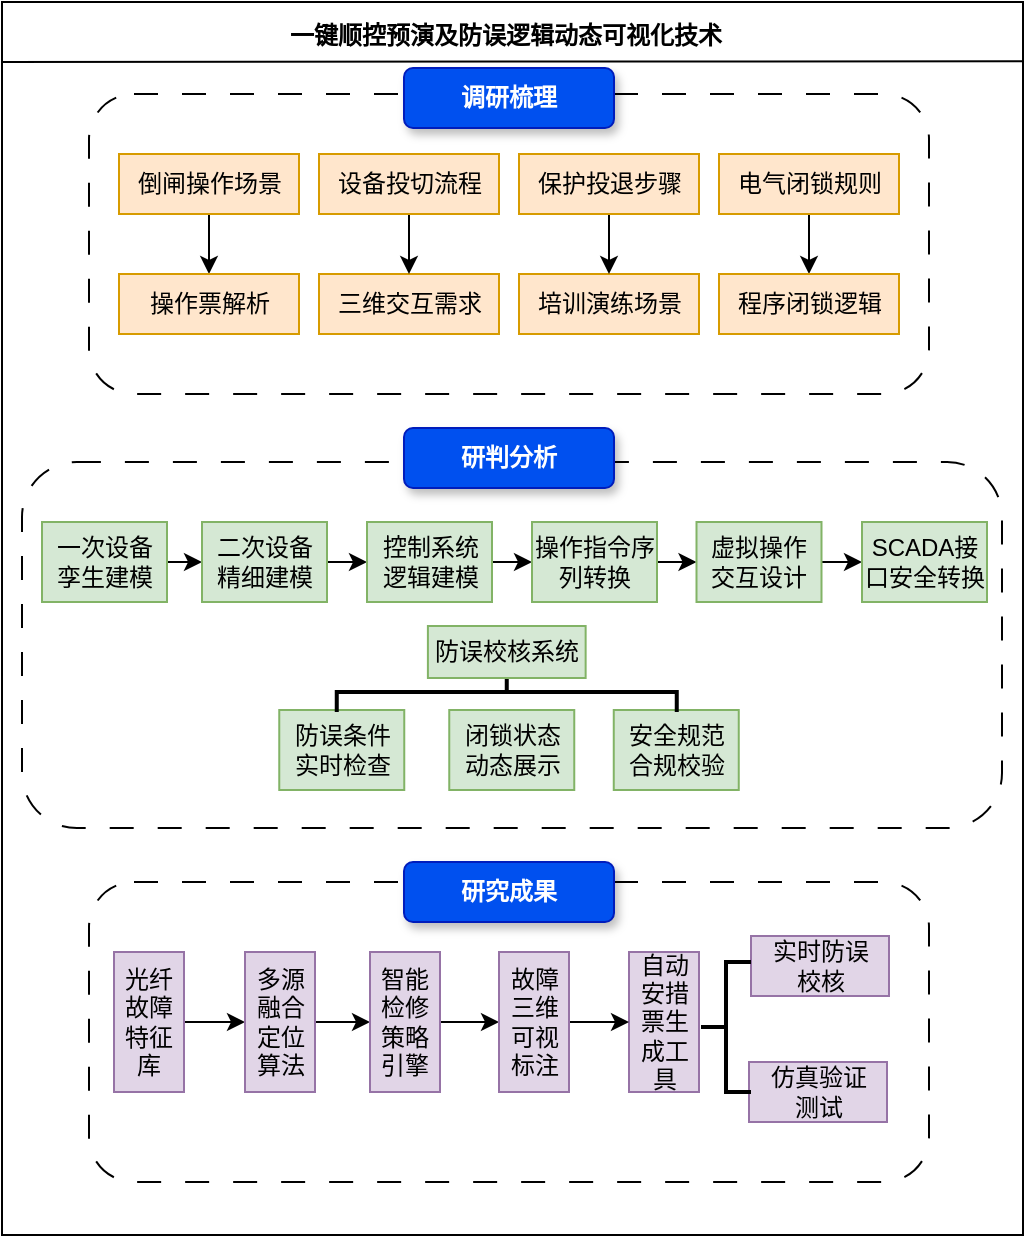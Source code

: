 <mxfile version="28.0.7">
  <diagram name="第 1 页" id="3w9d_UjZPPkOWbBjlBa-">
    <mxGraphModel dx="1161" dy="766" grid="1" gridSize="10" guides="1" tooltips="1" connect="1" arrows="1" fold="1" page="1" pageScale="1" pageWidth="827" pageHeight="1169" math="0" shadow="0">
      <root>
        <mxCell id="0" />
        <mxCell id="1" parent="0" />
        <mxCell id="fd8dLlf863vhwkd32KcG-1" value="" style="rounded=0;whiteSpace=wrap;html=1;rotation=90;glass=0;" parent="1" vertex="1">
          <mxGeometry x="37" y="100" width="616.5" height="510.5" as="geometry" />
        </mxCell>
        <mxCell id="fd8dLlf863vhwkd32KcG-2" value="" style="endArrow=none;html=1;rounded=0;entryX=0.048;entryY=-0.001;entryDx=0;entryDy=0;entryPerimeter=0;" parent="1" target="fd8dLlf863vhwkd32KcG-1" edge="1">
          <mxGeometry width="50" height="50" relative="1" as="geometry">
            <mxPoint x="90" y="77" as="sourcePoint" />
            <mxPoint x="530" y="77" as="targetPoint" />
          </mxGeometry>
        </mxCell>
        <mxCell id="fd8dLlf863vhwkd32KcG-3" value="&lt;b&gt;一键顺控预演及防误逻辑动态可视化技术&lt;/b&gt;" style="text;whiteSpace=wrap;html=1;" parent="1" vertex="1">
          <mxGeometry x="231.5" y="50" width="224" height="30" as="geometry" />
        </mxCell>
        <mxCell id="fd8dLlf863vhwkd32KcG-4" value="" style="rounded=1;whiteSpace=wrap;html=1;dashed=1;dashPattern=12 12;" parent="1" vertex="1">
          <mxGeometry x="133.5" y="93" width="420" height="150" as="geometry" />
        </mxCell>
        <mxCell id="fd8dLlf863vhwkd32KcG-5" value="&lt;b&gt;调研梳理&lt;/b&gt;" style="whiteSpace=wrap;html=1;rounded=1;glass=0;fillColor=#0050ef;fontColor=#ffffff;strokeColor=#001DBC;shadow=1;gradientColor=none;" parent="1" vertex="1">
          <mxGeometry x="291" y="80" width="105" height="30" as="geometry" />
        </mxCell>
        <mxCell id="fd8dLlf863vhwkd32KcG-6" style="edgeStyle=orthogonalEdgeStyle;rounded=0;orthogonalLoop=1;jettySize=auto;html=1;exitX=0.5;exitY=1;exitDx=0;exitDy=0;entryX=0.5;entryY=0;entryDx=0;entryDy=0;" parent="1" source="fd8dLlf863vhwkd32KcG-7" target="fd8dLlf863vhwkd32KcG-10" edge="1">
          <mxGeometry relative="1" as="geometry" />
        </mxCell>
        <mxCell id="fd8dLlf863vhwkd32KcG-7" value="倒闸操作场景" style="rounded=0;whiteSpace=wrap;html=1;fillColor=#ffe6cc;strokeColor=#d79b00;" parent="1" vertex="1">
          <mxGeometry x="148.5" y="123" width="90" height="30" as="geometry" />
        </mxCell>
        <mxCell id="fd8dLlf863vhwkd32KcG-8" value="培训演练场景" style="rounded=0;whiteSpace=wrap;html=1;fillColor=#ffe6cc;strokeColor=#d79b00;" parent="1" vertex="1">
          <mxGeometry x="348.5" y="183" width="90" height="30" as="geometry" />
        </mxCell>
        <mxCell id="fd8dLlf863vhwkd32KcG-9" value="三维交互需求" style="rounded=0;whiteSpace=wrap;html=1;fillColor=#ffe6cc;strokeColor=#d79b00;" parent="1" vertex="1">
          <mxGeometry x="248.5" y="183" width="90" height="30" as="geometry" />
        </mxCell>
        <mxCell id="fd8dLlf863vhwkd32KcG-10" value="操作票解析" style="rounded=0;whiteSpace=wrap;html=1;fillColor=#ffe6cc;strokeColor=#d79b00;" parent="1" vertex="1">
          <mxGeometry x="148.5" y="183" width="90" height="30" as="geometry" />
        </mxCell>
        <mxCell id="fd8dLlf863vhwkd32KcG-11" style="edgeStyle=orthogonalEdgeStyle;rounded=0;orthogonalLoop=1;jettySize=auto;html=1;exitX=0.5;exitY=1;exitDx=0;exitDy=0;entryX=0.5;entryY=0;entryDx=0;entryDy=0;" parent="1" source="fd8dLlf863vhwkd32KcG-12" target="fd8dLlf863vhwkd32KcG-9" edge="1">
          <mxGeometry relative="1" as="geometry" />
        </mxCell>
        <mxCell id="fd8dLlf863vhwkd32KcG-12" value="设备投切流程" style="rounded=0;whiteSpace=wrap;html=1;fillColor=#ffe6cc;strokeColor=#d79b00;" parent="1" vertex="1">
          <mxGeometry x="248.5" y="123" width="90" height="30" as="geometry" />
        </mxCell>
        <mxCell id="fd8dLlf863vhwkd32KcG-13" style="edgeStyle=orthogonalEdgeStyle;rounded=0;orthogonalLoop=1;jettySize=auto;html=1;exitX=0.5;exitY=1;exitDx=0;exitDy=0;entryX=0.5;entryY=0;entryDx=0;entryDy=0;" parent="1" source="fd8dLlf863vhwkd32KcG-14" target="fd8dLlf863vhwkd32KcG-8" edge="1">
          <mxGeometry relative="1" as="geometry" />
        </mxCell>
        <mxCell id="fd8dLlf863vhwkd32KcG-14" value="保护投退步骤" style="rounded=0;whiteSpace=wrap;html=1;fillColor=#ffe6cc;strokeColor=#d79b00;" parent="1" vertex="1">
          <mxGeometry x="348.5" y="123" width="90" height="30" as="geometry" />
        </mxCell>
        <mxCell id="fd8dLlf863vhwkd32KcG-15" style="edgeStyle=orthogonalEdgeStyle;rounded=0;orthogonalLoop=1;jettySize=auto;html=1;exitX=0.5;exitY=1;exitDx=0;exitDy=0;entryX=0.5;entryY=0;entryDx=0;entryDy=0;" parent="1" source="fd8dLlf863vhwkd32KcG-16" target="fd8dLlf863vhwkd32KcG-17" edge="1">
          <mxGeometry relative="1" as="geometry" />
        </mxCell>
        <mxCell id="fd8dLlf863vhwkd32KcG-16" value="电气闭锁规则" style="rounded=0;whiteSpace=wrap;html=1;fillColor=#ffe6cc;strokeColor=#d79b00;" parent="1" vertex="1">
          <mxGeometry x="448.5" y="123" width="90" height="30" as="geometry" />
        </mxCell>
        <mxCell id="fd8dLlf863vhwkd32KcG-17" value="程序闭锁逻辑" style="rounded=0;whiteSpace=wrap;html=1;fillColor=#ffe6cc;strokeColor=#d79b00;" parent="1" vertex="1">
          <mxGeometry x="448.5" y="183" width="90" height="30" as="geometry" />
        </mxCell>
        <mxCell id="fd8dLlf863vhwkd32KcG-18" value="" style="rounded=1;whiteSpace=wrap;html=1;dashed=1;dashPattern=12 12;" parent="1" vertex="1">
          <mxGeometry x="100" y="277" width="490" height="183" as="geometry" />
        </mxCell>
        <mxCell id="fd8dLlf863vhwkd32KcG-19" value="&lt;b&gt;研判分析&lt;/b&gt;" style="whiteSpace=wrap;html=1;rounded=1;glass=0;fillColor=#0050ef;fontColor=#ffffff;strokeColor=#001DBC;shadow=1;gradientColor=none;" parent="1" vertex="1">
          <mxGeometry x="291" y="260" width="105" height="30" as="geometry" />
        </mxCell>
        <mxCell id="fd8dLlf863vhwkd32KcG-49" style="edgeStyle=orthogonalEdgeStyle;rounded=0;orthogonalLoop=1;jettySize=auto;html=1;exitX=1;exitY=0.5;exitDx=0;exitDy=0;entryX=0;entryY=0.5;entryDx=0;entryDy=0;" parent="1" source="fd8dLlf863vhwkd32KcG-21" target="fd8dLlf863vhwkd32KcG-23" edge="1">
          <mxGeometry relative="1" as="geometry" />
        </mxCell>
        <mxCell id="fd8dLlf863vhwkd32KcG-21" value="&lt;div&gt;一次设备&lt;/div&gt;&lt;div&gt;孪生建模&lt;/div&gt;" style="rounded=0;whiteSpace=wrap;html=1;fillColor=#d5e8d4;strokeColor=#82b366;" parent="1" vertex="1">
          <mxGeometry x="110" y="307" width="62.5" height="40" as="geometry" />
        </mxCell>
        <mxCell id="fd8dLlf863vhwkd32KcG-22" style="edgeStyle=orthogonalEdgeStyle;rounded=0;orthogonalLoop=1;jettySize=auto;html=1;exitX=1;exitY=0.5;exitDx=0;exitDy=0;entryX=0;entryY=0.5;entryDx=0;entryDy=0;" parent="1" source="fd8dLlf863vhwkd32KcG-23" target="fd8dLlf863vhwkd32KcG-26" edge="1">
          <mxGeometry relative="1" as="geometry" />
        </mxCell>
        <mxCell id="fd8dLlf863vhwkd32KcG-23" value="&lt;div&gt;二次设备&lt;/div&gt;&lt;div&gt;精细建模&lt;/div&gt;" style="rounded=0;whiteSpace=wrap;html=1;fillColor=#d5e8d4;strokeColor=#82b366;" parent="1" vertex="1">
          <mxGeometry x="190" y="307" width="62.5" height="40" as="geometry" />
        </mxCell>
        <mxCell id="fd8dLlf863vhwkd32KcG-25" style="edgeStyle=orthogonalEdgeStyle;rounded=0;orthogonalLoop=1;jettySize=auto;html=1;exitX=1;exitY=0.5;exitDx=0;exitDy=0;entryX=0;entryY=0.5;entryDx=0;entryDy=0;" parent="1" source="fd8dLlf863vhwkd32KcG-26" target="fd8dLlf863vhwkd32KcG-28" edge="1">
          <mxGeometry relative="1" as="geometry" />
        </mxCell>
        <mxCell id="fd8dLlf863vhwkd32KcG-26" value="&lt;div&gt;控制系统&lt;/div&gt;&lt;div&gt;逻辑建模&lt;/div&gt;" style="rounded=0;whiteSpace=wrap;html=1;fillColor=#d5e8d4;strokeColor=#82b366;" parent="1" vertex="1">
          <mxGeometry x="272.5" y="307" width="62.5" height="40" as="geometry" />
        </mxCell>
        <mxCell id="fd8dLlf863vhwkd32KcG-27" style="edgeStyle=orthogonalEdgeStyle;rounded=0;orthogonalLoop=1;jettySize=auto;html=1;exitX=1;exitY=0.5;exitDx=0;exitDy=0;entryX=0;entryY=0.5;entryDx=0;entryDy=0;" parent="1" source="fd8dLlf863vhwkd32KcG-28" target="fd8dLlf863vhwkd32KcG-29" edge="1">
          <mxGeometry relative="1" as="geometry" />
        </mxCell>
        <mxCell id="fd8dLlf863vhwkd32KcG-28" value="操作指令序列转换" style="rounded=0;whiteSpace=wrap;html=1;fillColor=#d5e8d4;strokeColor=#82b366;" parent="1" vertex="1">
          <mxGeometry x="355" y="307" width="62.5" height="40" as="geometry" />
        </mxCell>
        <mxCell id="fd8dLlf863vhwkd32KcG-52" style="edgeStyle=orthogonalEdgeStyle;rounded=0;orthogonalLoop=1;jettySize=auto;html=1;exitX=1;exitY=0.5;exitDx=0;exitDy=0;entryX=0;entryY=0.5;entryDx=0;entryDy=0;" parent="1" source="fd8dLlf863vhwkd32KcG-29" target="fd8dLlf863vhwkd32KcG-50" edge="1">
          <mxGeometry relative="1" as="geometry" />
        </mxCell>
        <mxCell id="fd8dLlf863vhwkd32KcG-29" value="&lt;div&gt;虚拟操作&lt;/div&gt;&lt;div&gt;交互设计&lt;/div&gt;" style="rounded=0;whiteSpace=wrap;html=1;fillColor=#d5e8d4;strokeColor=#82b366;" parent="1" vertex="1">
          <mxGeometry x="437.25" y="307" width="62.5" height="40" as="geometry" />
        </mxCell>
        <mxCell id="fd8dLlf863vhwkd32KcG-30" value="&lt;div&gt;防误条件&lt;/div&gt;&lt;div&gt;实时检查&lt;/div&gt;" style="rounded=0;whiteSpace=wrap;html=1;fillColor=#d5e8d4;strokeColor=#82b366;" parent="1" vertex="1">
          <mxGeometry x="228.63" y="401" width="62.5" height="40" as="geometry" />
        </mxCell>
        <mxCell id="fd8dLlf863vhwkd32KcG-31" value="&lt;div&gt;闭锁状态&lt;/div&gt;&lt;div&gt;动态展示&lt;/div&gt;" style="rounded=0;whiteSpace=wrap;html=1;fillColor=#d5e8d4;strokeColor=#82b366;" parent="1" vertex="1">
          <mxGeometry x="313.63" y="401" width="62.5" height="40" as="geometry" />
        </mxCell>
        <mxCell id="fd8dLlf863vhwkd32KcG-32" value="&lt;div&gt;安全规范&lt;/div&gt;&lt;div&gt;合规校验&lt;/div&gt;" style="rounded=0;whiteSpace=wrap;html=1;fillColor=#d5e8d4;strokeColor=#82b366;" parent="1" vertex="1">
          <mxGeometry x="395.88" y="401" width="62.5" height="40" as="geometry" />
        </mxCell>
        <mxCell id="fd8dLlf863vhwkd32KcG-33" value="" style="strokeWidth=2;html=1;shape=mxgraph.flowchart.annotation_2;align=left;labelPosition=right;pointerEvents=1;rotation=90;" parent="1" vertex="1">
          <mxGeometry x="332.38" y="307" width="20" height="170" as="geometry" />
        </mxCell>
        <mxCell id="fd8dLlf863vhwkd32KcG-34" value="&lt;div&gt;防误校核系统&lt;/div&gt;" style="rounded=0;whiteSpace=wrap;html=1;fillColor=#d5e8d4;strokeColor=#82b366;" parent="1" vertex="1">
          <mxGeometry x="302.95" y="359" width="78.87" height="26" as="geometry" />
        </mxCell>
        <mxCell id="fd8dLlf863vhwkd32KcG-35" value="" style="rounded=1;whiteSpace=wrap;html=1;dashed=1;dashPattern=12 12;" parent="1" vertex="1">
          <mxGeometry x="133.5" y="487" width="420" height="150" as="geometry" />
        </mxCell>
        <mxCell id="fd8dLlf863vhwkd32KcG-36" value="&lt;b&gt;研究成果&lt;/b&gt;" style="whiteSpace=wrap;html=1;rounded=1;glass=0;fillColor=#0050ef;fontColor=#ffffff;strokeColor=#001DBC;shadow=1;gradientColor=none;" parent="1" vertex="1">
          <mxGeometry x="291" y="477" width="105" height="30" as="geometry" />
        </mxCell>
        <mxCell id="fd8dLlf863vhwkd32KcG-37" style="edgeStyle=orthogonalEdgeStyle;rounded=0;orthogonalLoop=1;jettySize=auto;html=1;exitX=1;exitY=0.5;exitDx=0;exitDy=0;entryX=0;entryY=0.5;entryDx=0;entryDy=0;" parent="1" source="fd8dLlf863vhwkd32KcG-38" target="fd8dLlf863vhwkd32KcG-40" edge="1">
          <mxGeometry relative="1" as="geometry" />
        </mxCell>
        <mxCell id="fd8dLlf863vhwkd32KcG-38" value="&lt;div&gt;光纤故障&lt;/div&gt;&lt;div&gt;特征库&lt;/div&gt;" style="rounded=0;whiteSpace=wrap;html=1;fillColor=#e1d5e7;strokeColor=#9673a6;" parent="1" vertex="1">
          <mxGeometry x="146" y="522" width="35" height="70" as="geometry" />
        </mxCell>
        <mxCell id="fd8dLlf863vhwkd32KcG-39" style="edgeStyle=orthogonalEdgeStyle;rounded=0;orthogonalLoop=1;jettySize=auto;html=1;exitX=1;exitY=0.5;exitDx=0;exitDy=0;entryX=0;entryY=0.5;entryDx=0;entryDy=0;" parent="1" source="fd8dLlf863vhwkd32KcG-40" target="fd8dLlf863vhwkd32KcG-42" edge="1">
          <mxGeometry relative="1" as="geometry" />
        </mxCell>
        <mxCell id="fd8dLlf863vhwkd32KcG-40" value="多源融合定位算法" style="rounded=0;whiteSpace=wrap;html=1;fillColor=#e1d5e7;strokeColor=#9673a6;" parent="1" vertex="1">
          <mxGeometry x="211.5" y="522" width="35" height="70" as="geometry" />
        </mxCell>
        <mxCell id="fd8dLlf863vhwkd32KcG-41" style="edgeStyle=orthogonalEdgeStyle;rounded=0;orthogonalLoop=1;jettySize=auto;html=1;exitX=1;exitY=0.5;exitDx=0;exitDy=0;entryX=0;entryY=0.5;entryDx=0;entryDy=0;" parent="1" source="fd8dLlf863vhwkd32KcG-42" target="fd8dLlf863vhwkd32KcG-45" edge="1">
          <mxGeometry relative="1" as="geometry" />
        </mxCell>
        <mxCell id="fd8dLlf863vhwkd32KcG-42" value="智能检修策略引擎" style="rounded=0;whiteSpace=wrap;html=1;fillColor=#e1d5e7;strokeColor=#9673a6;" parent="1" vertex="1">
          <mxGeometry x="274" y="522" width="35" height="70" as="geometry" />
        </mxCell>
        <mxCell id="fd8dLlf863vhwkd32KcG-43" value="自动安措票生成工具" style="rounded=0;whiteSpace=wrap;html=1;fillColor=#e1d5e7;strokeColor=#9673a6;" parent="1" vertex="1">
          <mxGeometry x="403.5" y="522" width="35" height="70" as="geometry" />
        </mxCell>
        <mxCell id="fd8dLlf863vhwkd32KcG-44" style="edgeStyle=orthogonalEdgeStyle;rounded=0;orthogonalLoop=1;jettySize=auto;html=1;exitX=1;exitY=0.5;exitDx=0;exitDy=0;entryX=0;entryY=0.5;entryDx=0;entryDy=0;" parent="1" source="fd8dLlf863vhwkd32KcG-45" target="fd8dLlf863vhwkd32KcG-43" edge="1">
          <mxGeometry relative="1" as="geometry" />
        </mxCell>
        <mxCell id="fd8dLlf863vhwkd32KcG-45" value="故障三维可视标注" style="rounded=0;whiteSpace=wrap;html=1;fillColor=#e1d5e7;strokeColor=#9673a6;" parent="1" vertex="1">
          <mxGeometry x="338.5" y="522" width="35" height="70" as="geometry" />
        </mxCell>
        <mxCell id="fd8dLlf863vhwkd32KcG-46" value="&lt;div&gt;实时防误&lt;/div&gt;&lt;div&gt;校核&lt;/div&gt;" style="rounded=0;whiteSpace=wrap;html=1;fillColor=#e1d5e7;strokeColor=#9673a6;" parent="1" vertex="1">
          <mxGeometry x="464.5" y="514" width="69" height="30" as="geometry" />
        </mxCell>
        <mxCell id="fd8dLlf863vhwkd32KcG-47" value="&lt;div&gt;仿真验证&lt;/div&gt;&lt;div&gt;测试&lt;/div&gt;" style="rounded=0;whiteSpace=wrap;html=1;fillColor=#e1d5e7;strokeColor=#9673a6;" parent="1" vertex="1">
          <mxGeometry x="463.5" y="577" width="69" height="30" as="geometry" />
        </mxCell>
        <mxCell id="fd8dLlf863vhwkd32KcG-48" value="" style="strokeWidth=2;html=1;shape=mxgraph.flowchart.annotation_2;align=left;labelPosition=right;pointerEvents=1;rotation=0;" parent="1" vertex="1">
          <mxGeometry x="439.5" y="527" width="25" height="65" as="geometry" />
        </mxCell>
        <mxCell id="fd8dLlf863vhwkd32KcG-50" value="SCADA接口安全转换" style="rounded=0;whiteSpace=wrap;html=1;fillColor=#d5e8d4;strokeColor=#82b366;" parent="1" vertex="1">
          <mxGeometry x="520" y="307" width="62.5" height="40" as="geometry" />
        </mxCell>
      </root>
    </mxGraphModel>
  </diagram>
</mxfile>
